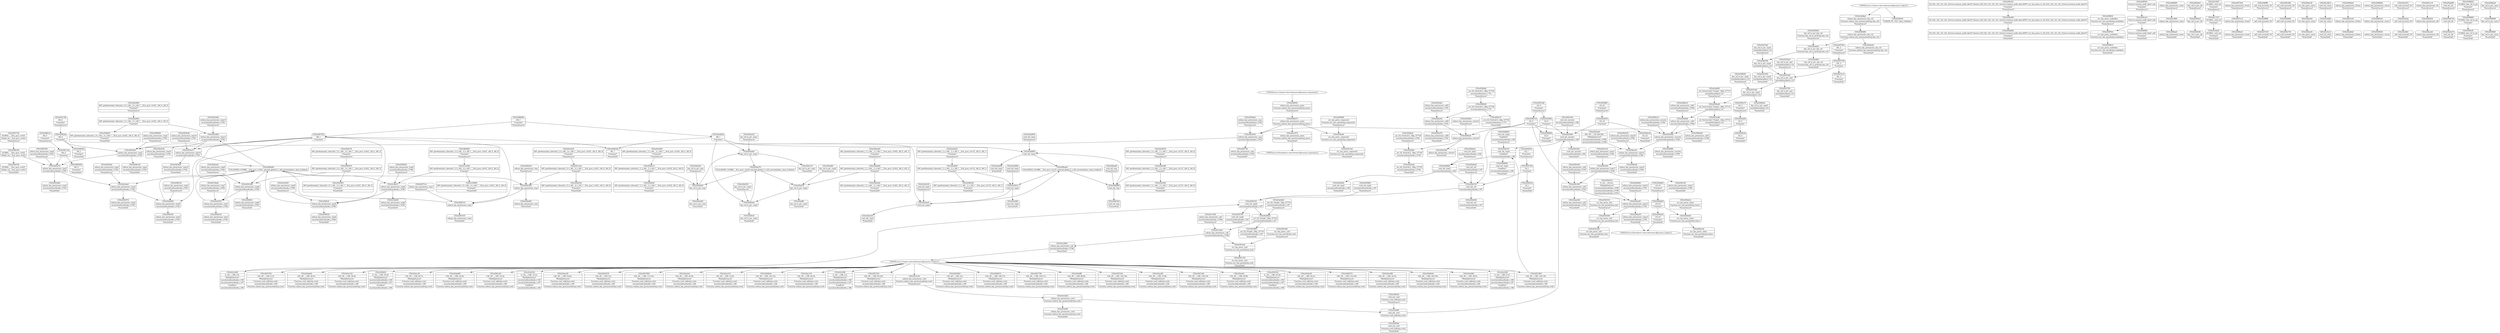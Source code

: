 digraph {
	CE0x45b34d0 [shape=record,shape=Mrecord,label="{CE0x45b34d0|selinux_key_permission:_tmp13|security/selinux/hooks.c,5792|*SummSource*}"]
	CE0x45929d0 [shape=record,shape=Mrecord,label="{CE0x45929d0|selinux_key_permission:_call1|security/selinux/hooks.c,5788}"]
	CE0x4599520 [shape=record,shape=Mrecord,label="{CE0x4599520|selinux_key_permission:_tmp9|security/selinux/hooks.c,5786|*SummSink*}"]
	CE0x459a000 [shape=record,shape=Mrecord,label="{CE0x459a000|selinux_key_permission:_tmp|*SummSink*}"]
	CE0x45b56b0 [shape=record,shape=Mrecord,label="{CE0x45b56b0|128:_i8*,_:_CRE_4,8_|*MultipleSource*|Function::cred_sid&Arg::cred::|security/selinux/hooks.c,196|Function::selinux_key_permission&Arg::cred::}"]
	CE0x45c6f60 [shape=record,shape=Mrecord,label="{CE0x45c6f60|_ret_i32_%tmp6,_!dbg_!27716|security/selinux/hooks.c,197|*SummSink*}"]
	CE0x45b8610 [shape=record,shape=Mrecord,label="{CE0x45b8610|128:_i8*,_:_CRE_168,176_|*MultipleSource*|Function::cred_sid&Arg::cred::|security/selinux/hooks.c,196|Function::selinux_key_permission&Arg::cred::}"]
	CE0x45a56f0 [shape=record,shape=Mrecord,label="{CE0x45a56f0|cred_sid:_tmp2|*SummSink*}"]
	CE0x3e7e040 [shape=record,shape=Mrecord,label="{CE0x3e7e040|i64*_getelementptr_inbounds_(_6_x_i64_,_6_x_i64_*___llvm_gcov_ctr421,_i64_0,_i64_4)|*Constant*}"]
	CE0x45b3540 [shape=record,shape=Mrecord,label="{CE0x45b3540|selinux_key_permission:_tmp13|security/selinux/hooks.c,5792|*SummSink*}"]
	CE0x45b3460 [shape=record,shape=Mrecord,label="{CE0x45b3460|selinux_key_permission:_tmp13|security/selinux/hooks.c,5792}"]
	CE0x458ae40 [shape=record,shape=Mrecord,label="{CE0x458ae40|COLLAPSED:_GCMRE___llvm_gcov_ctr131_internal_global_2_x_i64_zeroinitializer:_elem_0:default:}"]
	CE0x459fa20 [shape=record,shape=Mrecord,label="{CE0x459fa20|selinux_key_permission:_retval.0}"]
	CE0x45b7790 [shape=record,shape=Mrecord,label="{CE0x45b7790|128:_i8*,_:_CRE_104,112_|*MultipleSource*|Function::cred_sid&Arg::cred::|security/selinux/hooks.c,196|Function::selinux_key_permission&Arg::cred::}"]
	CE0x458c480 [shape=record,shape=Mrecord,label="{CE0x458c480|cred_sid:_sid|security/selinux/hooks.c,197|*SummSink*}"]
	CE0x458f120 [shape=record,shape=Mrecord,label="{CE0x458f120|selinux_key_permission:_tmp5|security/selinux/hooks.c,5783|*SummSource*}"]
	CE0x45b42a0 [shape=record,shape=Mrecord,label="{CE0x45b42a0|_ret_i32_%retval.0,_!dbg_!27729|security/selinux/hooks.c,5792|*SummSink*}"]
	CE0x45b4ff0 [shape=record,shape=Mrecord,label="{CE0x45b4ff0|128:_i8*,_:_CRE_88,89_|*MultipleSource*|Function::cred_sid&Arg::cred::|security/selinux/hooks.c,196|Function::selinux_key_permission&Arg::cred::}"]
	CE0x45c0250 [shape=record,shape=Mrecord,label="{CE0x45c0250|selinux_key_permission:_tmp9|security/selinux/hooks.c,5786|*SummSource*}"]
	CE0x45b9ae0 [shape=record,shape=Mrecord,label="{CE0x45b9ae0|cred_sid:_tmp5|security/selinux/hooks.c,196|*SummSource*}"]
	CE0x45a5b30 [shape=record,shape=Mrecord,label="{CE0x45a5b30|cred_sid:_tmp3|*SummSource*}"]
	CE0x4592e40 [shape=record,shape=Mrecord,label="{CE0x4592e40|200:_i8*,_:_CR_200,208_|*MultipleSource*|security/selinux/hooks.c,5788|security/selinux/hooks.c,5789}"]
	CE0x458d0b0 [shape=record,shape=Mrecord,label="{CE0x458d0b0|i32_(i32,_i32,_i16,_i32,_%struct.common_audit_data*)*_bitcast_(i32_(i32,_i32,_i16,_i32,_%struct.common_audit_data.495*)*_avc_has_perm_to_i32_(i32,_i32,_i16,_i32,_%struct.common_audit_data*)*)|*Constant*|*SummSink*}"]
	CE0x45a5680 [shape=record,shape=Mrecord,label="{CE0x45a5680|cred_sid:_tmp2|*SummSource*}"]
	CE0x45ba440 [shape=record,shape=Mrecord,label="{CE0x45ba440|i64*_getelementptr_inbounds_(_2_x_i64_,_2_x_i64_*___llvm_gcov_ctr422,_i64_0,_i64_1)|*Constant*|*SummSink*}"]
	CE0x45b7b30 [shape=record,shape=Mrecord,label="{CE0x45b7b30|128:_i8*,_:_CRE_120,128_|*MultipleSource*|Function::cred_sid&Arg::cred::|security/selinux/hooks.c,196|Function::selinux_key_permission&Arg::cred::}"]
	CE0x45b4e30 [shape=record,shape=Mrecord,label="{CE0x45b4e30|i32_22|*Constant*|*SummSink*}"]
	CE0x45ba520 [shape=record,shape=Mrecord,label="{CE0x45ba520|key_ref_to_ptr:_tmp1|*SummSource*}"]
	CE0x45bb300 [shape=record,shape=Mrecord,label="{CE0x45bb300|key_ref_to_ptr:_tmp4|include/linux/key.h,116}"]
	CE0x45d7550 [shape=record,shape=Mrecord,label="{CE0x45d7550|key_ref_to_ptr:_and|include/linux/key.h,116|*SummSink*}"]
	CE0x45baff0 [shape=record,shape=Mrecord,label="{CE0x45baff0|key_ref_to_ptr:_tmp2|*SummSink*}"]
	CE0x4582fc0 [shape=record,shape=Mrecord,label="{CE0x4582fc0|selinux_key_permission:_tmp6|security/selinux/hooks.c,5784|*SummSink*}"]
	CE0x458f190 [shape=record,shape=Mrecord,label="{CE0x458f190|selinux_key_permission:_tmp5|security/selinux/hooks.c,5783|*SummSink*}"]
	CE0x45a4f40 [shape=record,shape=Mrecord,label="{CE0x45a4f40|_ret_%struct.key*_%tmp5,_!dbg_!27715|include/linux/key.h,116|*SummSource*}"]
	CE0x459ee10 [shape=record,shape=Mrecord,label="{CE0x459ee10|%struct.common_audit_data*_null|*Constant*}"]
	CE0x45b7d00 [shape=record,shape=Mrecord,label="{CE0x45b7d00|128:_i8*,_:_CRE_128,136_|*MultipleSource*|Function::cred_sid&Arg::cred::|security/selinux/hooks.c,196|Function::selinux_key_permission&Arg::cred::}"]
	CE0x45acdf0 [shape=record,shape=Mrecord,label="{CE0x45acdf0|128:_i8*,_:_CRE_72,80_|*MultipleSource*|Function::cred_sid&Arg::cred::|security/selinux/hooks.c,196|Function::selinux_key_permission&Arg::cred::}"]
	CE0x45c6fd0 [shape=record,shape=Mrecord,label="{CE0x45c6fd0|cred_sid:_cred|Function::cred_sid&Arg::cred::}"]
	CE0x4580b70 [shape=record,shape=Mrecord,label="{CE0x4580b70|i64*_getelementptr_inbounds_(_6_x_i64_,_6_x_i64_*___llvm_gcov_ctr421,_i64_0,_i64_3)|*Constant*}"]
	CE0x45b4d70 [shape=record,shape=Mrecord,label="{CE0x45b4d70|i32_22|*Constant*}"]
	CE0x45812b0 [shape=record,shape=Mrecord,label="{CE0x45812b0|selinux_key_permission:_tmp}"]
	CE0x45a1980 [shape=record,shape=Mrecord,label="{CE0x45a1980|selinux_key_permission:_entry}"]
	CE0x45b9530 [shape=record,shape=Mrecord,label="{CE0x45b9530|i32_1|*Constant*|*SummSource*}"]
	CE0x45954c0 [shape=record,shape=Mrecord,label="{CE0x45954c0|key_ref_to_ptr:_bb}"]
	CE0x4586e10 [shape=record,shape=Mrecord,label="{CE0x4586e10|i64_0|*Constant*|*SummSource*}"]
	CE0x459c650 [shape=record,shape=Mrecord,label="{CE0x459c650|selinux_key_permission:_sid2|security/selinux/hooks.c,5791|*SummSource*}"]
	CE0x45ada90 [shape=record,shape=Mrecord,label="{CE0x45ada90|cred_sid:_tmp1|*SummSink*}"]
	CE0x4585b00 [shape=record,shape=Mrecord,label="{CE0x4585b00|i64_0|*Constant*|*SummSink*}"]
	CE0x458cd70 [shape=record,shape=Mrecord,label="{CE0x458cd70|selinux_key_permission:_call3|security/selinux/hooks.c,5791|*SummSink*}"]
	CE0x45915a0 [shape=record,shape=Mrecord,label="{CE0x45915a0|avc_has_perm:_ssid|Function::avc_has_perm&Arg::ssid::}"]
	CE0x6500a50 [shape=record,shape=Mrecord,label="{CE0x6500a50|selinux_key_permission:_tmp7|security/selinux/hooks.c,5784|*SummSink*}"]
	CE0x45963a0 [shape=record,shape=Mrecord,label="{CE0x45963a0|i64_2|*Constant*|*SummSink*}"]
	CE0x458aeb0 [shape=record,shape=Mrecord,label="{CE0x458aeb0|cred_sid:_tmp|*SummSource*}"]
	CE0x4594790 [shape=record,shape=Mrecord,label="{CE0x4594790|GLOBAL:___llvm_gcov_ctr421|Global_var:__llvm_gcov_ctr421|*SummSink*}"]
	CE0x45bb690 [shape=record,shape=Mrecord,label="{CE0x45bb690|cred_sid:_tmp}"]
	CE0x4590f80 [shape=record,shape=Mrecord,label="{CE0x4590f80|selinux_key_permission:_security|security/selinux/hooks.c,5789|*SummSink*}"]
	CE0x45b5060 [shape=record,shape=Mrecord,label="{CE0x45b5060|cred_sid:_security|security/selinux/hooks.c,196}"]
	CE0x45c4ad0 [shape=record,shape=Mrecord,label="{CE0x45c4ad0|GLOBAL:_cred_sid|*Constant*|*SummSink*}"]
	CE0x45b98b0 [shape=record,shape=Mrecord,label="{CE0x45b98b0|cred_sid:_tmp5|security/selinux/hooks.c,196}"]
	CE0x4599420 [shape=record,shape=Mrecord,label="{CE0x4599420|selinux_key_permission:_tmp8|security/selinux/hooks.c,5786|*SummSource*}"]
	CE0x45a2680 [shape=record,shape=Mrecord,label="{CE0x45a2680|selinux_key_permission:_tmp5|security/selinux/hooks.c,5783}"]
	CE0x4580ec0 [shape=record,shape=Mrecord,label="{CE0x4580ec0|selinux_key_permission:_if.end|*SummSink*}"]
	CE0x459f610 [shape=record,shape=Mrecord,label="{CE0x459f610|avc_has_perm:_auditdata|Function::avc_has_perm&Arg::auditdata::|*SummSink*}"]
	CE0x45c1580 [shape=record,shape=Mrecord,label="{CE0x45c1580|selinux_key_permission:_call|security/selinux/hooks.c,5786|*SummSource*}"]
	CE0x458bbd0 [shape=record,shape=Mrecord,label="{CE0x458bbd0|selinux_key_permission:_call1|security/selinux/hooks.c,5788|*SummSink*}"]
	CE0x4599d80 [shape=record,shape=Mrecord,label="{CE0x4599d80|selinux_key_permission:_key_ref|Function::selinux_key_permission&Arg::key_ref::}"]
	CE0x458cb20 [shape=record,shape=Mrecord,label="{CE0x458cb20|selinux_key_permission:_tmp10|security/selinux/hooks.c,5789|*SummSource*}"]
	CE0x458e380 [shape=record,shape=Mrecord,label="{CE0x458e380|i64*_getelementptr_inbounds_(_2_x_i64_,_2_x_i64_*___llvm_gcov_ctr131,_i64_0,_i64_0)|*Constant*}"]
	CE0x45d6ff0 [shape=record,shape=Mrecord,label="{CE0x45d6ff0|_call_void_mcount()_#3|*SummSource*}"]
	CE0x4580d60 [shape=record,shape=Mrecord,label="{CE0x4580d60|_call_void_mcount()_#3}"]
	CE0x459c120 [shape=record,shape=Mrecord,label="{CE0x459c120|selinux_key_permission:_tmp11|security/selinux/hooks.c,5789|*SummSource*}"]
	CE0x459f490 [shape=record,shape=Mrecord,label="{CE0x459f490|%struct.common_audit_data*_null|*Constant*|*SummSink*}"]
	CE0x45b7ed0 [shape=record,shape=Mrecord,label="{CE0x45b7ed0|128:_i8*,_:_CRE_136,144_|*MultipleSource*|Function::cred_sid&Arg::cred::|security/selinux/hooks.c,196|Function::selinux_key_permission&Arg::cred::}"]
	CE0x45acfc0 [shape=record,shape=Mrecord,label="{CE0x45acfc0|128:_i8*,_:_CRE_80,88_|*MultipleSource*|Function::cred_sid&Arg::cred::|security/selinux/hooks.c,196|Function::selinux_key_permission&Arg::cred::}"]
	CE0x45877f0 [shape=record,shape=Mrecord,label="{CE0x45877f0|selinux_key_permission:_cmp|security/selinux/hooks.c,5783|*SummSink*}"]
	CE0x45a16e0 [shape=record,shape=Mrecord,label="{CE0x45a16e0|i64*_getelementptr_inbounds_(_6_x_i64_,_6_x_i64_*___llvm_gcov_ctr421,_i64_0,_i64_0)|*Constant*|*SummSource*}"]
	CE0x4595180 [shape=record,shape=Mrecord,label="{CE0x4595180|4:_i32,_:_CRE_20,24_|*MultipleSource*|security/selinux/hooks.c,196|security/selinux/hooks.c,197|*LoadInst*|security/selinux/hooks.c,196}"]
	CE0x45b89b0 [shape=record,shape=Mrecord,label="{CE0x45b89b0|cred_sid:_tmp4|*LoadInst*|security/selinux/hooks.c,196|*SummSource*}"]
	CE0x45a5c00 [shape=record,shape=Mrecord,label="{CE0x45a5c00|cred_sid:_tmp3|*SummSink*}"]
	CE0x45c26b0 [shape=record,shape=Mrecord,label="{CE0x45c26b0|selinux_key_permission:_call|security/selinux/hooks.c,5786|*SummSink*}"]
	CE0x45b93b0 [shape=record,shape=Mrecord,label="{CE0x45b93b0|cred_sid:_tmp5|security/selinux/hooks.c,196|*SummSink*}"]
	CE0x4586890 [shape=record,shape=Mrecord,label="{CE0x4586890|i32_0|*Constant*|*SummSink*}"]
	CE0x4590ce0 [shape=record,shape=Mrecord,label="{CE0x4590ce0|i32_5|*Constant*|*SummSink*}"]
	CE0x458cde0 [shape=record,shape=Mrecord,label="{CE0x458cde0|avc_has_perm:_entry}"]
	CE0x45ba070 [shape=record,shape=Mrecord,label="{CE0x45ba070|COLLAPSED:_GCMRE___llvm_gcov_ctr422_internal_global_2_x_i64_zeroinitializer:_elem_0:default:}"]
	CE0x45b9720 [shape=record,shape=Mrecord,label="{CE0x45b9720|cred_sid:_sid|security/selinux/hooks.c,197}"]
	CE0x4589160 [shape=record,shape=Mrecord,label="{CE0x4589160|GLOBAL:___llvm_gcov_ctr421|Global_var:__llvm_gcov_ctr421}"]
	CE0x45ba4b0 [shape=record,shape=Mrecord,label="{CE0x45ba4b0|key_ref_to_ptr:_tmp1}"]
	CE0x45baf80 [shape=record,shape=Mrecord,label="{CE0x45baf80|key_ref_to_ptr:_tmp2|*SummSource*}"]
	CE0x459ea50 [shape=record,shape=Mrecord,label="{CE0x459ea50|i16_43|*Constant*|*SummSink*}"]
	CE0x45d6f80 [shape=record,shape=Mrecord,label="{CE0x45d6f80|_call_void_mcount()_#3}"]
	CE0x45abc80 [shape=record,shape=Mrecord,label="{CE0x45abc80|128:_i8*,_:_CRE_20,24_|*MultipleSource*|Function::cred_sid&Arg::cred::|security/selinux/hooks.c,196|Function::selinux_key_permission&Arg::cred::}"]
	CE0x45a0920 [shape=record,shape=Mrecord,label="{CE0x45a0920|_ret_i32_%tmp6,_!dbg_!27716|security/selinux/hooks.c,197}"]
	CE0x4587ed0 [shape=record,shape=Mrecord,label="{CE0x4587ed0|i32_0|*Constant*|*SummSource*}"]
	CE0x459fc70 [shape=record,shape=Mrecord,label="{CE0x459fc70|_ret_i32_%retval.0,_!dbg_!27728|security/selinux/avc.c,775|*SummSink*}"]
	CE0x45d8530 [shape=record,shape=Mrecord,label="{CE0x45d8530|VOIDTB_TE:_CE2:_elem_0:default:}"]
	CE0x643ea80 [shape=record,shape=Mrecord,label="{CE0x643ea80|_ret_%struct.key*_%tmp5,_!dbg_!27715|include/linux/key.h,116|*SummSink*}"]
	CE0x45b94c0 [shape=record,shape=Mrecord,label="{CE0x45b94c0|key_ref_to_ptr:_bb|*SummSource*}"]
	CE0x4587c10 [shape=record,shape=Mrecord,label="{CE0x4587c10|selinux_key_permission:_if.end}"]
	CE0x45a4350 [shape=record,shape=Mrecord,label="{CE0x45a4350|selinux_key_permission:_tmp7|security/selinux/hooks.c,5784}"]
	CE0x459c050 [shape=record,shape=Mrecord,label="{CE0x459c050|selinux_key_permission:_tmp11|security/selinux/hooks.c,5789}"]
	CE0x45818f0 [shape=record,shape=Mrecord,label="{CE0x45818f0|_call_void_mcount()_#3|*SummSource*}"]
	CE0x45b3a10 [shape=record,shape=Mrecord,label="{CE0x45b3a10|selinux_key_permission:_tmp14|security/selinux/hooks.c,5792}"]
	CE0x45c4b80 [shape=record,shape=Mrecord,label="{CE0x45c4b80|cred_sid:_entry}"]
	CE0x45d7100 [shape=record,shape=Mrecord,label="{CE0x45d7100|_call_void_mcount()_#3|*SummSink*}"]
	CE0x4587d70 [shape=record,shape=Mrecord,label="{CE0x4587d70|selinux_key_permission:_tmp1|*SummSink*}"]
	CE0x458e730 [shape=record,shape=Mrecord,label="{CE0x458e730|_call_void_mcount()_#3|*SummSink*}"]
	CE0x45d80e0 [shape=record,shape=Mrecord,label="{CE0x45d80e0|key_ref_to_ptr:_tmp5|include/linux/key.h,116|*SummSink*}"]
	CE0x45a5900 [shape=record,shape=Mrecord,label="{CE0x45a5900|i32_0|*Constant*}"]
	CE0x4581a50 [shape=record,shape=Mrecord,label="{CE0x4581a50|selinux_key_permission:_if.then}"]
	CE0x4591910 [shape=record,shape=Mrecord,label="{CE0x4591910|avc_has_perm:_tsid|Function::avc_has_perm&Arg::tsid::|*SummSource*}"]
	CE0x45ba710 [shape=record,shape=Mrecord,label="{CE0x45ba710|key_ref_to_ptr:_tmp1|*SummSink*}"]
	CE0x45861e0 [shape=record,shape=Mrecord,label="{CE0x45861e0|selinux_key_permission:_return}"]
	CE0x45c5de0 [shape=record,shape=Mrecord,label="{CE0x45c5de0|selinux_key_permission:_cred|Function::selinux_key_permission&Arg::cred::}"]
	CE0x45bba50 [shape=record,shape=Mrecord,label="{CE0x45bba50|selinux_key_permission:_tmp12|security/selinux/hooks.c,5791|*SummSink*}"]
	CE0x45d6cf0 [shape=record,shape=Mrecord,label="{CE0x45d6cf0|key_ref_to_ptr:_tmp3|*SummSink*}"]
	CE0x45c14a0 [shape=record,shape=Mrecord,label="{CE0x45c14a0|selinux_key_permission:_call|security/selinux/hooks.c,5786}"]
	CE0x4588d40 [shape=record,shape=Mrecord,label="{CE0x4588d40|selinux_key_permission:_return|*SummSource*}"]
	CE0x45bbc60 [shape=record,shape=Mrecord,label="{CE0x45bbc60|selinux_key_permission:_call3|security/selinux/hooks.c,5791}"]
	CE0x459f060 [shape=record,shape=Mrecord,label="{CE0x459f060|avc_has_perm:_requested|Function::avc_has_perm&Arg::requested::|*SummSource*}"]
	CE0x45b8270 [shape=record,shape=Mrecord,label="{CE0x45b8270|128:_i8*,_:_CRE_152,160_|*MultipleSource*|Function::cred_sid&Arg::cred::|security/selinux/hooks.c,196|Function::selinux_key_permission&Arg::cred::}"]
	CE0x459eef0 [shape=record,shape=Mrecord,label="{CE0x459eef0|avc_has_perm:_requested|Function::avc_has_perm&Arg::requested::}"]
	CE0x45b2900 [shape=record,shape=Mrecord,label="{CE0x45b2900|i64*_getelementptr_inbounds_(_6_x_i64_,_6_x_i64_*___llvm_gcov_ctr421,_i64_0,_i64_5)|*Constant*|*SummSource*}"]
	CE0x4581840 [shape=record,shape=Mrecord,label="{CE0x4581840|selinux_key_permission:_security|security/selinux/hooks.c,5789}"]
	CE0x45a5ea0 [shape=record,shape=Mrecord,label="{CE0x45a5ea0|_call_void_mcount()_#3}"]
	CE0x45ac880 [shape=record,shape=Mrecord,label="{CE0x45ac880|128:_i8*,_:_CRE_52,56_|*MultipleSource*|Function::cred_sid&Arg::cred::|security/selinux/hooks.c,196|Function::selinux_key_permission&Arg::cred::}"]
	CE0x459ae30 [shape=record,shape=Mrecord,label="{CE0x459ae30|avc_has_perm:_entry|*SummSink*}"]
	CE0x4595780 [shape=record,shape=Mrecord,label="{CE0x4595780|cred_sid:_tmp6|security/selinux/hooks.c,197|*SummSink*}"]
	CE0x45c5c50 [shape=record,shape=Mrecord,label="{CE0x45c5c50|selinux_key_permission:_cred|Function::selinux_key_permission&Arg::cred::|*SummSource*}"]
	CE0x4585c60 [shape=record,shape=Mrecord,label="{CE0x4585c60|selinux_key_permission:_tmp2|security/selinux/hooks.c,5783}"]
	CE0x45b8440 [shape=record,shape=Mrecord,label="{CE0x45b8440|128:_i8*,_:_CRE_160,168_|*MultipleSource*|Function::cred_sid&Arg::cred::|security/selinux/hooks.c,196|Function::selinux_key_permission&Arg::cred::}"]
	CE0x459ac40 [shape=record,shape=Mrecord,label="{CE0x459ac40|avc_has_perm:_entry|*SummSource*}"]
	CE0x4584240 [shape=record,shape=Mrecord,label="{CE0x4584240|selinux_key_permission:_bb}"]
	CE0x45873d0 [shape=record,shape=Mrecord,label="{CE0x45873d0|selinux_key_permission:_if.end|*SummSource*}"]
	CE0x45baa40 [shape=record,shape=Mrecord,label="{CE0x45baa40|i64*_getelementptr_inbounds_(_2_x_i64_,_2_x_i64_*___llvm_gcov_ctr422,_i64_0,_i64_1)|*Constant*|*SummSource*}"]
	CE0x45d8050 [shape=record,shape=Mrecord,label="{CE0x45d8050|key_ref_to_ptr:_tmp5|include/linux/key.h,116|*SummSource*}"]
	CE0x45b4730 [shape=record,shape=Mrecord,label="{CE0x45b4730|cred_sid:_bb}"]
	CE0x45871c0 [shape=record,shape=Mrecord,label="{CE0x45871c0|selinux_key_permission:_tmp1|*SummSource*}"]
	"CONST[source:0(mediator),value:2(dynamic)][purpose:{object}]"
	CE0x45b8b80 [shape=record,shape=Mrecord,label="{CE0x45b8b80|cred_sid:_tmp4|*LoadInst*|security/selinux/hooks.c,196|*SummSink*}"]
	CE0x45911c0 [shape=record,shape=Mrecord,label="{CE0x45911c0|selinux_key_permission:_bb|*SummSource*}"]
	CE0x4580c70 [shape=record,shape=Mrecord,label="{CE0x4580c70|i64*_getelementptr_inbounds_(_6_x_i64_,_6_x_i64_*___llvm_gcov_ctr421,_i64_0,_i64_3)|*Constant*|*SummSource*}"]
	CE0x45b4a70 [shape=record,shape=Mrecord,label="{CE0x45b4a70|cred_sid:_bb|*SummSink*}"]
	CE0x45b8cb0 [shape=record,shape=Mrecord,label="{CE0x45b8cb0|cred_sid:_sid|security/selinux/hooks.c,197|*SummSource*}"]
	CE0x459f7b0 [shape=record,shape=Mrecord,label="{CE0x459f7b0|avc_has_perm:_auditdata|Function::avc_has_perm&Arg::auditdata::}"]
	CE0x45b9c80 [shape=record,shape=Mrecord,label="{CE0x45b9c80|key_ref_to_ptr:_bb|*SummSink*}"]
	CE0x4599cf0 [shape=record,shape=Mrecord,label="{CE0x4599cf0|GLOBAL:_key_ref_to_ptr|*Constant*|*SummSink*}"]
	CE0x45d73a0 [shape=record,shape=Mrecord,label="{CE0x45d73a0|key_ref_to_ptr:_tmp4|include/linux/key.h,116|*SummSource*}"]
	CE0x45a00b0 [shape=record,shape=Mrecord,label="{CE0x45a00b0|selinux_key_permission:_retval.0|*SummSource*}"]
	CE0x5c3ba70 [shape=record,shape=Mrecord,label="{CE0x5c3ba70|selinux_key_permission:_tmp8|security/selinux/hooks.c,5786}"]
	CE0x4591800 [shape=record,shape=Mrecord,label="{CE0x4591800|avc_has_perm:_tsid|Function::avc_has_perm&Arg::tsid::}"]
	CE0x45a9ba0 [shape=record,shape=Mrecord,label="{CE0x45a9ba0|selinux_key_permission:_key_ref|Function::selinux_key_permission&Arg::key_ref::|*SummSource*}"]
	CE0x45b5230 [shape=record,shape=Mrecord,label="{CE0x45b5230|cred_sid:_security|security/selinux/hooks.c,196|*SummSink*}"]
	CE0x458ca50 [shape=record,shape=Mrecord,label="{CE0x458ca50|selinux_key_permission:_tmp10|security/selinux/hooks.c,5789}"]
	CE0x45adc60 [shape=record,shape=Mrecord,label="{CE0x45adc60|i64*_getelementptr_inbounds_(_2_x_i64_,_2_x_i64_*___llvm_gcov_ctr131,_i64_0,_i64_1)|*Constant*|*SummSource*}"]
	CE0x45bce20 [shape=record,shape=Mrecord,label="{CE0x45bce20|selinux_key_permission:_bb|*SummSink*}"]
	CE0x5a93ae0 [shape=record,shape=Mrecord,label="{CE0x5a93ae0|selinux_key_permission:_tmp4|security/selinux/hooks.c,5783}"]
	CE0x45a4fb0 [shape=record,shape=Mrecord,label="{CE0x45a4fb0|key_ref_to_ptr:_key_ref|Function::key_ref_to_ptr&Arg::key_ref::|*SummSink*}"]
	CE0x45d7be0 [shape=record,shape=Mrecord,label="{CE0x45d7be0|key_ref_to_ptr:_and|include/linux/key.h,116|*SummSource*}"]
	CE0x45ba000 [shape=record,shape=Mrecord,label="{CE0x45ba000|key_ref_to_ptr:_tmp}"]
	CE0x458b470 [shape=record,shape=Mrecord,label="{CE0x458b470|selinux_key_permission:_perm|Function::selinux_key_permission&Arg::perm::}"]
	CE0x4591320 [shape=record,shape=Mrecord,label="{CE0x4591320|avc_has_perm:_requested|Function::avc_has_perm&Arg::requested::|*SummSink*}"]
	CE0x45c3930 [shape=record,shape=Mrecord,label="{CE0x45c3930|GLOBAL:_cred_sid|*Constant*|*SummSource*}"]
	CE0x459ebc0 [shape=record,shape=Mrecord,label="{CE0x459ebc0|avc_has_perm:_tclass|Function::avc_has_perm&Arg::tclass::|*SummSource*}"]
	CE0x45ba3b0 [shape=record,shape=Mrecord,label="{CE0x45ba3b0|key_ref_to_ptr:_tmp|*SummSink*}"]
	CE0x45b25d0 [shape=record,shape=Mrecord,label="{CE0x45b25d0|selinux_key_permission:_retval.0|*SummSink*}"]
	CE0x4595320 [shape=record,shape=Mrecord,label="{CE0x4595320|cred_sid:_tmp6|security/selinux/hooks.c,197}"]
	CE0x45a5fe0 [shape=record,shape=Mrecord,label="{CE0x45a5fe0|_call_void_mcount()_#3|*SummSink*}"]
	CE0x4586080 [shape=record,shape=Mrecord,label="{CE0x4586080|i64_1|*Constant*|*SummSource*}"]
	CE0x459f2d0 [shape=record,shape=Mrecord,label="{CE0x459f2d0|_ret_i32_%retval.0,_!dbg_!27728|security/selinux/avc.c,775}"]
	CE0x459c1f0 [shape=record,shape=Mrecord,label="{CE0x459c1f0|selinux_key_permission:_tmp11|security/selinux/hooks.c,5789|*SummSink*}"]
	CE0x4589860 [shape=record,shape=Mrecord,label="{CE0x4589860|GLOBAL:_key_ref_to_ptr|*Constant*}"]
	CE0x458b520 [shape=record,shape=Mrecord,label="{CE0x458b520|i64_1|*Constant*|*SummSink*}"]
	CE0x45ac6b0 [shape=record,shape=Mrecord,label="{CE0x45ac6b0|128:_i8*,_:_CRE_48,52_|*MultipleSource*|Function::cred_sid&Arg::cred::|security/selinux/hooks.c,196|Function::selinux_key_permission&Arg::cred::}"]
	CE0x459ca40 [shape=record,shape=Mrecord,label="{CE0x459ca40|selinux_key_permission:_tmp12|security/selinux/hooks.c,5791}"]
	CE0x4586aa0 [shape=record,shape=Mrecord,label="{CE0x4586aa0|selinux_key_permission:_entry|*SummSink*}"]
	CE0x4590c70 [shape=record,shape=Mrecord,label="{CE0x4590c70|i32_5|*Constant*|*SummSource*}"]
	CE0x45a5610 [shape=record,shape=Mrecord,label="{CE0x45a5610|cred_sid:_tmp2}"]
	CE0x4582ee0 [shape=record,shape=Mrecord,label="{CE0x4582ee0|selinux_key_permission:_tmp6|security/selinux/hooks.c,5784|*SummSource*}"]
	CE0x45b9c10 [shape=record,shape=Mrecord,label="{CE0x45b9c10|i64*_getelementptr_inbounds_(_2_x_i64_,_2_x_i64_*___llvm_gcov_ctr422,_i64_0,_i64_0)|*Constant*}"]
	CE0x4590e10 [shape=record,shape=Mrecord,label="{CE0x4590e10|selinux_key_permission:_security|security/selinux/hooks.c,5789|*SummSource*}"]
	CE0x45a32f0 [shape=record,shape=Mrecord,label="{CE0x45a32f0|4:_i32,_:_CRE_8,12_|*MultipleSource*|security/selinux/hooks.c,196|security/selinux/hooks.c,197|*LoadInst*|security/selinux/hooks.c,196}"]
	CE0x45ad620 [shape=record,shape=Mrecord,label="{CE0x45ad620|i64_1|*Constant*}"]
	CE0x45b40e0 [shape=record,shape=Mrecord,label="{CE0x45b40e0|_ret_i32_%retval.0,_!dbg_!27729|security/selinux/hooks.c,5792|*SummSource*}"]
	CE0x45b5790 [shape=record,shape=Mrecord,label="{CE0x45b5790|128:_i8*,_:_CRE_8,16_|*MultipleSource*|Function::cred_sid&Arg::cred::|security/selinux/hooks.c,196|Function::selinux_key_permission&Arg::cred::}"]
	CE0x45d7760 [shape=record,shape=Mrecord,label="{CE0x45d7760|i64_-2|*Constant*}"]
	CE0x458bb10 [shape=record,shape=Mrecord,label="{CE0x458bb10|selinux_key_permission:_call1|security/selinux/hooks.c,5788|*SummSource*}"]
	CE0x643eb50 [shape=record,shape=Mrecord,label="{CE0x643eb50|i32_5|*Constant*}"]
	CE0x4588a80 [shape=record,shape=Mrecord,label="{CE0x4588a80|COLLAPSED:_GCMRE___llvm_gcov_ctr421_internal_global_6_x_i64_zeroinitializer:_elem_0:default:}"]
	CE0x458b680 [shape=record,shape=Mrecord,label="{CE0x458b680|selinux_key_permission:_entry|*SummSource*}"]
	CE0x458e500 [shape=record,shape=Mrecord,label="{CE0x458e500|i64*_getelementptr_inbounds_(_6_x_i64_,_6_x_i64_*___llvm_gcov_ctr421,_i64_0,_i64_0)|*Constant*|*SummSink*}"]
	CE0x45939e0 [shape=record,shape=Mrecord,label="{CE0x45939e0|selinux_key_permission:_tmp4|security/selinux/hooks.c,5783|*SummSource*}"]
	CE0x4589990 [shape=record,shape=Mrecord,label="{CE0x4589990|key_ref_to_ptr:_entry}"]
	CE0x45b9cf0 [shape=record,shape=Mrecord,label="{CE0x45b9cf0|i64*_getelementptr_inbounds_(_2_x_i64_,_2_x_i64_*___llvm_gcov_ctr422,_i64_0,_i64_0)|*Constant*|*SummSink*}"]
	CE0x459e8b0 [shape=record,shape=Mrecord,label="{CE0x459e8b0|i16_43|*Constant*|*SummSource*}"]
	CE0x45d7ed0 [shape=record,shape=Mrecord,label="{CE0x45d7ed0|key_ref_to_ptr:_tmp5|include/linux/key.h,116}"]
	CE0x45bf0c0 [shape=record,shape=Mrecord,label="{CE0x45bf0c0|selinux_key_permission:_tmp9|security/selinux/hooks.c,5786}"]
	CE0x45d7b40 [shape=record,shape=Mrecord,label="{CE0x45d7b40|key_ref_to_ptr:_and|include/linux/key.h,116}"]
	CE0x4595660 [shape=record,shape=Mrecord,label="{CE0x4595660|cred_sid:_tmp6|security/selinux/hooks.c,197|*SummSource*}"]
	CE0x45a3260 [shape=record,shape=Mrecord,label="{CE0x45a3260|4:_i32,_:_CRE_4,8_|*MultipleSource*|security/selinux/hooks.c,196|security/selinux/hooks.c,197|*LoadInst*|security/selinux/hooks.c,196}"]
	CE0x5a93a70 [shape=record,shape=Mrecord,label="{CE0x5a93a70|selinux_key_permission:_tmp3|security/selinux/hooks.c,5783}"]
	CE0x4581790 [shape=record,shape=Mrecord,label="{CE0x4581790|i64_2|*Constant*|*SummSource*}"]
	CE0x45d7a10 [shape=record,shape=Mrecord,label="{CE0x45d7a10|i64_-2|*Constant*|*SummSink*}"]
	CE0x45abeb0 [shape=record,shape=Mrecord,label="{CE0x45abeb0|128:_i8*,_:_CRE_28,32_|*MultipleSource*|Function::cred_sid&Arg::cred::|security/selinux/hooks.c,196|Function::selinux_key_permission&Arg::cred::}"]
	CE0x45887c0 [shape=record,shape=Mrecord,label="{CE0x45887c0|i32_0|*Constant*}"]
	CE0x45c6ef0 [shape=record,shape=Mrecord,label="{CE0x45c6ef0|selinux_key_permission:_cred|Function::selinux_key_permission&Arg::cred::|*SummSink*}"]
	"CONST[source:0(mediator),value:0(static)][purpose:{operation}]"
	CE0x45ac140 [shape=record,shape=Mrecord,label="{CE0x45ac140|128:_i8*,_:_CRE_36,40_|*MultipleSource*|Function::cred_sid&Arg::cred::|security/selinux/hooks.c,196|Function::selinux_key_permission&Arg::cred::}"]
	CE0x45ad690 [shape=record,shape=Mrecord,label="{CE0x45ad690|cred_sid:_tmp1}"]
	CE0x45943a0 [shape=record,shape=Mrecord,label="{CE0x45943a0|i64_2|*Constant*}"]
	CE0x5c3ba00 [shape=record,shape=Mrecord,label="{CE0x5c3ba00|selinux_key_permission:_tmp8|security/selinux/hooks.c,5786|*SummSink*}"]
	CE0x45b3fb0 [shape=record,shape=Mrecord,label="{CE0x45b3fb0|_ret_i32_%retval.0,_!dbg_!27729|security/selinux/hooks.c,5792}"]
	CE0x45b2840 [shape=record,shape=Mrecord,label="{CE0x45b2840|i64*_getelementptr_inbounds_(_6_x_i64_,_6_x_i64_*___llvm_gcov_ctr421,_i64_0,_i64_5)|*Constant*}"]
	CE0x45b87e0 [shape=record,shape=Mrecord,label="{CE0x45b87e0|cred_sid:_tmp4|*LoadInst*|security/selinux/hooks.c,196}"]
	CE0x4595b60 [shape=record,shape=Mrecord,label="{CE0x4595b60|key_ref_to_ptr:_key_ref|Function::key_ref_to_ptr&Arg::key_ref::|*SummSource*}"]
	CE0x4594f20 [shape=record,shape=Mrecord,label="{CE0x4594f20|4:_i32,_:_CRE_16,20_|*MultipleSource*|security/selinux/hooks.c,196|security/selinux/hooks.c,197|*LoadInst*|security/selinux/hooks.c,196}"]
	CE0x45acc20 [shape=record,shape=Mrecord,label="{CE0x45acc20|128:_i8*,_:_CRE_64,72_|*MultipleSource*|Function::cred_sid&Arg::cred::|security/selinux/hooks.c,196|Function::selinux_key_permission&Arg::cred::}"]
	CE0x459c8a0 [shape=record,shape=Mrecord,label="{CE0x459c8a0|selinux_key_permission:_call3|security/selinux/hooks.c,5791|*SummSource*}"]
	CE0x458baa0 [shape=record,shape=Mrecord,label="{CE0x458baa0|key_ref_to_ptr:_entry|*SummSource*}"]
	CE0x4588f50 [shape=record,shape=Mrecord,label="{CE0x4588f50|selinux_key_permission:_perm|Function::selinux_key_permission&Arg::perm::|*SummSource*}"]
	CE0x45adbf0 [shape=record,shape=Mrecord,label="{CE0x45adbf0|i64*_getelementptr_inbounds_(_2_x_i64_,_2_x_i64_*___llvm_gcov_ctr131,_i64_0,_i64_1)|*Constant*}"]
	CE0x45ad850 [shape=record,shape=Mrecord,label="{CE0x45ad850|cred_sid:_tmp1|*SummSource*}"]
	CE0x459c910 [shape=record,shape=Mrecord,label="{CE0x459c910|0:_i32,_:_CR_0,4_|*MultipleSource*|security/selinux/hooks.c,5789|security/selinux/hooks.c,5789|security/selinux/hooks.c,5791}"]
	CE0x4591120 [shape=record,shape=Mrecord,label="{CE0x4591120|i64_0|*Constant*}"]
	CE0x4593a80 [shape=record,shape=Mrecord,label="{CE0x4593a80|selinux_key_permission:_tmp3|security/selinux/hooks.c,5783|*SummSink*}"]
	CE0x458f500 [shape=record,shape=Mrecord,label="{CE0x458f500|cred_sid:_cred|Function::cred_sid&Arg::cred::|*SummSink*}"]
	CE0x45abd80 [shape=record,shape=Mrecord,label="{CE0x45abd80|128:_i8*,_:_CRE_24,28_|*MultipleSource*|Function::cred_sid&Arg::cred::|security/selinux/hooks.c,196|Function::selinux_key_permission&Arg::cred::}"]
	CE0x45b6330 [shape=record,shape=Mrecord,label="{CE0x45b6330|cred_sid:_tmp|*SummSink*}"]
	CE0x45aa5d0 [shape=record,shape=Mrecord,label="{CE0x45aa5d0|selinux_key_permission:_sid2|security/selinux/hooks.c,5791|*SummSink*}"]
	"CONST[source:1(input),value:2(dynamic)][purpose:{subject}]"
	CE0x45a9cb0 [shape=record,shape=Mrecord,label="{CE0x45a9cb0|selinux_key_permission:_key_ref|Function::selinux_key_permission&Arg::key_ref::|*SummSink*}"]
	CE0x45c38c0 [shape=record,shape=Mrecord,label="{CE0x45c38c0|cred_sid:_entry|*SummSource*}"]
	CE0x45c1510 [shape=record,shape=Mrecord,label="{CE0x45c1510|GLOBAL:_cred_sid|*Constant*}"]
	CE0x45a3d00 [shape=record,shape=Mrecord,label="{CE0x45a3d00|i64*_getelementptr_inbounds_(_2_x_i64_,_2_x_i64_*___llvm_gcov_ctr422,_i64_0,_i64_0)|*Constant*|*SummSource*}"]
	CE0x45b3f40 [shape=record,shape=Mrecord,label="{CE0x45b3f40|i64*_getelementptr_inbounds_(_2_x_i64_,_2_x_i64_*___llvm_gcov_ctr131,_i64_0,_i64_0)|*Constant*|*SummSink*}"]
	CE0x45a6530 [shape=record,shape=Mrecord,label="{CE0x45a6530|i64*_getelementptr_inbounds_(_2_x_i64_,_2_x_i64_*___llvm_gcov_ctr131,_i64_0,_i64_0)|*Constant*|*SummSource*}"]
	CE0x45867e0 [shape=record,shape=Mrecord,label="{CE0x45867e0|selinux_key_permission:_tmp1}"]
	CE0x45baf10 [shape=record,shape=Mrecord,label="{CE0x45baf10|key_ref_to_ptr:_tmp2}"]
	CE0x459eb50 [shape=record,shape=Mrecord,label="{CE0x459eb50|avc_has_perm:_tclass|Function::avc_has_perm&Arg::tclass::}"]
	CE0x4593970 [shape=record,shape=Mrecord,label="{CE0x4593970|selinux_key_permission:_tmp4|security/selinux/hooks.c,5783|*SummSink*}"]
	CE0x4591640 [shape=record,shape=Mrecord,label="{CE0x4591640|avc_has_perm:_ssid|Function::avc_has_perm&Arg::ssid::|*SummSource*}"]
	CE0x458cbf0 [shape=record,shape=Mrecord,label="{CE0x458cbf0|selinux_key_permission:_tmp10|security/selinux/hooks.c,5789|*SummSink*}"]
	CE0x4591700 [shape=record,shape=Mrecord,label="{CE0x4591700|avc_has_perm:_ssid|Function::avc_has_perm&Arg::ssid::|*SummSink*}"]
	CE0x45b5c40 [shape=record,shape=Mrecord,label="{CE0x45b5c40|128:_i8*,_:_CRE_16,20_|*MultipleSource*|Function::cred_sid&Arg::cred::|security/selinux/hooks.c,196|Function::selinux_key_permission&Arg::cred::}"]
	CE0x45a3530 [shape=record,shape=Mrecord,label="{CE0x45a3530|4:_i32,_:_CRE_12,16_|*MultipleSource*|security/selinux/hooks.c,196|security/selinux/hooks.c,197|*LoadInst*|security/selinux/hooks.c,196}"]
	CE0x45ba9d0 [shape=record,shape=Mrecord,label="{CE0x45ba9d0|i64*_getelementptr_inbounds_(_2_x_i64_,_2_x_i64_*___llvm_gcov_ctr422,_i64_0,_i64_1)|*Constant*}"]
	CE0x45a7ca0 [shape=record,shape=Mrecord,label="{CE0x45a7ca0|i64*_getelementptr_inbounds_(_6_x_i64_,_6_x_i64_*___llvm_gcov_ctr421,_i64_0,_i64_0)|*Constant*}"]
	CE0x45d7440 [shape=record,shape=Mrecord,label="{CE0x45d7440|key_ref_to_ptr:_tmp4|include/linux/key.h,116|*SummSink*}"]
	CE0x45b3bd0 [shape=record,shape=Mrecord,label="{CE0x45b3bd0|selinux_key_permission:_tmp14|security/selinux/hooks.c,5792|*SummSource*}"]
	CE0x45b36c0 [shape=record,shape=Mrecord,label="{CE0x45b36c0|selinux_key_permission:_tmp14|security/selinux/hooks.c,5792|*SummSink*}"]
	CE0x45bb4e0 [shape=record,shape=Mrecord,label="{CE0x45bb4e0|key_ref_to_ptr:_tmp3}"]
	CE0x4587740 [shape=record,shape=Mrecord,label="{CE0x4587740|GLOBAL:___llvm_gcov_ctr421|Global_var:__llvm_gcov_ctr421|*SummSource*}"]
	CE0x458cd00 [shape=record,shape=Mrecord,label="{CE0x458cd00|i32_(i32,_i32,_i16,_i32,_%struct.common_audit_data*)*_bitcast_(i32_(i32,_i32,_i16,_i32,_%struct.common_audit_data.495*)*_avc_has_perm_to_i32_(i32,_i32,_i16,_i32,_%struct.common_audit_data*)*)|*Constant*}"]
	CE0x4585dc0 [shape=record,shape=Mrecord,label="{CE0x4585dc0|selinux_key_permission:_tmp|*SummSource*}"]
	CE0x459feb0 [shape=record,shape=Mrecord,label="{CE0x459feb0|i64*_getelementptr_inbounds_(_6_x_i64_,_6_x_i64_*___llvm_gcov_ctr421,_i64_0,_i64_5)|*Constant*|*SummSink*}"]
	CE0x458dd20 [shape=record,shape=Mrecord,label="{CE0x458dd20|i16_43|*Constant*}"]
	CE0x45aca50 [shape=record,shape=Mrecord,label="{CE0x45aca50|128:_i8*,_:_CRE_56,64_|*MultipleSource*|Function::cred_sid&Arg::cred::|security/selinux/hooks.c,196|Function::selinux_key_permission&Arg::cred::}"]
	CE0x45b5530 [shape=record,shape=Mrecord,label="{CE0x45b5530|128:_i8*,_:_CRE_0,4_|*MultipleSource*|Function::cred_sid&Arg::cred::|security/selinux/hooks.c,196|Function::selinux_key_permission&Arg::cred::}"]
	CE0x4599bb0 [shape=record,shape=Mrecord,label="{CE0x4599bb0|GLOBAL:_key_ref_to_ptr|*Constant*|*SummSource*}"]
	CE0x459cb90 [shape=record,shape=Mrecord,label="{CE0x459cb90|selinux_key_permission:_tmp12|security/selinux/hooks.c,5791|*SummSource*}"]
	CE0x45c5cc0 [shape=record,shape=Mrecord,label="{CE0x45c5cc0|cred_sid:_entry|*SummSink*}"]
	CE0x45b4f80 [shape=record,shape=Mrecord,label="{CE0x45b4f80|i32_22|*Constant*|*SummSource*}"]
	CE0x45d78e0 [shape=record,shape=Mrecord,label="{CE0x45d78e0|i64_-2|*Constant*|*SummSource*}"]
	"CONST[source:1(input),value:2(dynamic)][purpose:{operation}]"
	CE0x459c500 [shape=record,shape=Mrecord,label="{CE0x459c500|selinux_key_permission:_sid2|security/selinux/hooks.c,5791}"]
	CE0x45bb550 [shape=record,shape=Mrecord,label="{CE0x45bb550|key_ref_to_ptr:_tmp3|*SummSource*}"]
	CE0x45b7960 [shape=record,shape=Mrecord,label="{CE0x45b7960|128:_i8*,_:_CRE_112,120_|*MultipleSource*|Function::cred_sid&Arg::cred::|security/selinux/hooks.c,196|Function::selinux_key_permission&Arg::cred::}"]
	CE0x45938a0 [shape=record,shape=Mrecord,label="{CE0x45938a0|selinux_key_permission:_cmp|security/selinux/hooks.c,5783|*SummSource*}"]
	CE0x45890b0 [shape=record,shape=Mrecord,label="{CE0x45890b0|selinux_key_permission:_tmp2|security/selinux/hooks.c,5783|*SummSource*}"]
	CE0x6278ed0 [shape=record,shape=Mrecord,label="{CE0x6278ed0|selinux_key_permission:_tmp7|security/selinux/hooks.c,5784|*SummSource*}"]
	CE0x45b95c0 [shape=record,shape=Mrecord,label="{CE0x45b95c0|i32_1|*Constant*|*SummSink*}"]
	CE0x5c3b990 [shape=record,shape=Mrecord,label="{CE0x5c3b990|i64*_getelementptr_inbounds_(_6_x_i64_,_6_x_i64_*___llvm_gcov_ctr421,_i64_0,_i64_4)|*Constant*|*SummSink*}"]
	CE0x4587530 [shape=record,shape=Mrecord,label="{CE0x4587530|i64_1|*Constant*}"]
	CE0x45ac4e0 [shape=record,shape=Mrecord,label="{CE0x45ac4e0|128:_i8*,_:_CRE_44,48_|*MultipleSource*|Function::cred_sid&Arg::cred::|security/selinux/hooks.c,196|Function::selinux_key_permission&Arg::cred::}"]
	CE0x459fa90 [shape=record,shape=Mrecord,label="{CE0x459fa90|_ret_i32_%retval.0,_!dbg_!27728|security/selinux/avc.c,775|*SummSource*}"]
	CE0x45a5ac0 [shape=record,shape=Mrecord,label="{CE0x45a5ac0|cred_sid:_tmp3}"]
	CE0x45ac010 [shape=record,shape=Mrecord,label="{CE0x45ac010|128:_i8*,_:_CRE_32,36_|*MultipleSource*|Function::cred_sid&Arg::cred::|security/selinux/hooks.c,196|Function::selinux_key_permission&Arg::cred::}"]
	CE0x45b73f0 [shape=record,shape=Mrecord,label="{CE0x45b73f0|i32_1|*Constant*}"]
	CE0x45a5f10 [shape=record,shape=Mrecord,label="{CE0x45a5f10|_call_void_mcount()_#3|*SummSource*}"]
	CE0x45b6520 [shape=record,shape=Mrecord,label="{CE0x45b6520|i64*_getelementptr_inbounds_(_2_x_i64_,_2_x_i64_*___llvm_gcov_ctr131,_i64_0,_i64_1)|*Constant*|*SummSink*}"]
	CE0x45b5160 [shape=record,shape=Mrecord,label="{CE0x45b5160|cred_sid:_security|security/selinux/hooks.c,196|*SummSource*}"]
	CE0x45b80a0 [shape=record,shape=Mrecord,label="{CE0x45b80a0|128:_i8*,_:_CRE_144,152_|*MultipleSource*|Function::cred_sid&Arg::cred::|security/selinux/hooks.c,196|Function::selinux_key_permission&Arg::cred::}"]
	CE0x4599790 [shape=record,shape=Mrecord,label="{CE0x4599790|selinux_key_permission:_tmp3|security/selinux/hooks.c,5783|*SummSource*}"]
	CE0x45a4eb0 [shape=record,shape=Mrecord,label="{CE0x45a4eb0|key_ref_to_ptr:_key_ref|Function::key_ref_to_ptr&Arg::key_ref::}"]
	CE0x4588500 [shape=record,shape=Mrecord,label="{CE0x4588500|selinux_key_permission:_return|*SummSink*}"]
	CE0x4591a80 [shape=record,shape=Mrecord,label="{CE0x4591a80|avc_has_perm:_tsid|Function::avc_has_perm&Arg::tsid::|*SummSink*}"]
	CE0x459f850 [shape=record,shape=Mrecord,label="{CE0x459f850|avc_has_perm:_auditdata|Function::avc_has_perm&Arg::auditdata::|*SummSource*}"]
	CE0x459ec30 [shape=record,shape=Mrecord,label="{CE0x459ec30|avc_has_perm:_tclass|Function::avc_has_perm&Arg::tclass::|*SummSink*}"]
	CE0x4591d40 [shape=record,shape=Mrecord,label="{CE0x4591d40|selinux_key_permission:_tmp6|security/selinux/hooks.c,5784}"]
	CE0x4599df0 [shape=record,shape=Mrecord,label="{CE0x4599df0|key_ref_to_ptr:_entry|*SummSink*}"]
	CE0x4594140 [shape=record,shape=Mrecord,label="{CE0x4594140|selinux_key_permission:_tmp2|security/selinux/hooks.c,5783|*SummSink*}"]
	CE0x45b48f0 [shape=record,shape=Mrecord,label="{CE0x45b48f0|cred_sid:_bb|*SummSource*}"]
	CE0x45a0a80 [shape=record,shape=Mrecord,label="{CE0x45a0a80|_ret_i32_%tmp6,_!dbg_!27716|security/selinux/hooks.c,197|*SummSource*}"]
	CE0x45ba0e0 [shape=record,shape=Mrecord,label="{CE0x45ba0e0|key_ref_to_ptr:_tmp|*SummSource*}"]
	CE0x458c900 [shape=record,shape=Mrecord,label="{CE0x458c900|i64*_getelementptr_inbounds_(_6_x_i64_,_6_x_i64_*___llvm_gcov_ctr421,_i64_0,_i64_3)|*Constant*|*SummSink*}"]
	CE0x45ac310 [shape=record,shape=Mrecord,label="{CE0x45ac310|128:_i8*,_:_CRE_40,44_|*MultipleSource*|Function::cred_sid&Arg::cred::|security/selinux/hooks.c,196|Function::selinux_key_permission&Arg::cred::}"]
	CE0x4599ed0 [shape=record,shape=Mrecord,label="{CE0x4599ed0|_ret_%struct.key*_%tmp5,_!dbg_!27715|include/linux/key.h,116}"]
	CE0x45a66a0 [shape=record,shape=Mrecord,label="{CE0x45a66a0|selinux_key_permission:_if.then|*SummSink*}"]
	CE0x458f3a0 [shape=record,shape=Mrecord,label="{CE0x458f3a0|cred_sid:_cred|Function::cred_sid&Arg::cred::|*SummSource*}"]
	CE0x45a30f0 [shape=record,shape=Mrecord,label="{CE0x45a30f0|4:_i32,_:_CRE_0,4_|*MultipleSource*|security/selinux/hooks.c,196|security/selinux/hooks.c,197|*LoadInst*|security/selinux/hooks.c,196}"]
	CE0x45a1870 [shape=record,shape=Mrecord,label="{CE0x45a1870|selinux_key_permission:_perm|Function::selinux_key_permission&Arg::perm::|*SummSink*}"]
	CE0x4581b00 [shape=record,shape=Mrecord,label="{CE0x4581b00|selinux_key_permission:_cmp|security/selinux/hooks.c,5783}"]
	CE0x5960f00 [shape=record,shape=Mrecord,label="{CE0x5960f00|i64*_getelementptr_inbounds_(_6_x_i64_,_6_x_i64_*___llvm_gcov_ctr421,_i64_0,_i64_4)|*Constant*|*SummSource*}"]
	CE0x4599aa0 [shape=record,shape=Mrecord,label="{CE0x4599aa0|selinux_key_permission:_if.then|*SummSource*}"]
	CE0x45b75c0 [shape=record,shape=Mrecord,label="{CE0x45b75c0|128:_i8*,_:_CRE_96,104_|*MultipleSource*|Function::cred_sid&Arg::cred::|security/selinux/hooks.c,196|Function::selinux_key_permission&Arg::cred::}"]
	CE0x459f340 [shape=record,shape=Mrecord,label="{CE0x459f340|%struct.common_audit_data*_null|*Constant*|*SummSource*}"]
	"CONST[source:1(input),value:2(dynamic)][purpose:{object}]"
	CE0x458cf10 [shape=record,shape=Mrecord,label="{CE0x458cf10|i32_(i32,_i32,_i16,_i32,_%struct.common_audit_data*)*_bitcast_(i32_(i32,_i32,_i16,_i32,_%struct.common_audit_data.495*)*_avc_has_perm_to_i32_(i32,_i32,_i16,_i32,_%struct.common_audit_data*)*)|*Constant*|*SummSource*}"]
	"CONST[source:1(input),value:2(dynamic)][purpose:{subject}]" -> CE0x4594f20
	CE0x4581840 -> CE0x4590f80
	CE0x45c38c0 -> CE0x45c4b80
	CE0x5a93a70 -> CE0x4593a80
	CE0x458f120 -> CE0x45a2680
	CE0x45939e0 -> CE0x5a93ae0
	CE0x4591800 -> CE0x4591a80
	CE0x45d6f80 -> CE0x45d7100
	CE0x459c050 -> CE0x459c500
	CE0x45a6530 -> CE0x458e380
	CE0x458f3a0 -> CE0x45c6fd0
	CE0x45a9ba0 -> CE0x4599d80
	CE0x4591640 -> CE0x45915a0
	CE0x5960f00 -> CE0x3e7e040
	CE0x4589160 -> CE0x4594790
	CE0x45a5610 -> CE0x45a5ac0
	"CONST[source:1(input),value:2(dynamic)][purpose:{subject}]" -> CE0x45abc80
	CE0x459c500 -> CE0x459ca40
	CE0x4585dc0 -> CE0x45812b0
	CE0x4580b70 -> CE0x458c900
	"CONST[source:1(input),value:2(dynamic)][purpose:{subject}]" -> CE0x45b7790
	CE0x458bb10 -> CE0x45929d0
	CE0x4589860 -> CE0x4599cf0
	CE0x5a93ae0 -> CE0x4593970
	CE0x458dd20 -> CE0x459ea50
	CE0x4580c70 -> CE0x4580b70
	CE0x459c8a0 -> CE0x45bbc60
	CE0x45adc60 -> CE0x45adbf0
	CE0x45a0920 -> CE0x45c14a0
	CE0x45887c0 -> CE0x4581b00
	CE0x45b94c0 -> CE0x45954c0
	CE0x45b9720 -> CE0x4595320
	CE0x4591910 -> CE0x4591800
	CE0x458e380 -> CE0x45b3f40
	"CONST[source:1(input),value:2(dynamic)][purpose:{object}]" -> CE0x45a9ba0
	CE0x45ba000 -> CE0x45ba4b0
	"CONST[source:1(input),value:2(dynamic)][purpose:{object}]" -> CE0x45d8530
	CE0x45ba070 -> CE0x45ba000
	CE0x643eb50 -> CE0x4581840
	CE0x45a00b0 -> CE0x459fa20
	CE0x45d7be0 -> CE0x45d7b40
	CE0x45818f0 -> CE0x4580d60
	CE0x458baa0 -> CE0x4589990
	CE0x45861e0 -> CE0x4588500
	"CONST[source:1(input),value:2(dynamic)][purpose:{subject}]" -> CE0x45ac6b0
	CE0x459ca40 -> CE0x4591800
	CE0x45929d0 -> CE0x4581840
	CE0x459fa20 -> CE0x45b3fb0
	CE0x45b98b0 -> CE0x45b93b0
	CE0x45b40e0 -> CE0x45b3fb0
	CE0x45bba50 -> "CONST[source:0(mediator),value:2(dynamic)][purpose:{object}]"
	CE0x4589160 -> CE0x5a93a70
	CE0x45ad690 -> CE0x45ada90
	"CONST[source:1(input),value:2(dynamic)][purpose:{subject}]" -> CE0x45a30f0
	CE0x45a3d00 -> CE0x45b9c10
	CE0x45a1870 -> "CONST[source:0(mediator),value:0(static)][purpose:{operation}]"
	CE0x458e380 -> CE0x45bb690
	CE0x45a2680 -> CE0x458f190
	CE0x4591120 -> CE0x4585b00
	"CONST[source:1(input),value:2(dynamic)][purpose:{subject}]" -> CE0x4595180
	CE0x45d8050 -> CE0x45d7ed0
	"CONST[source:1(input),value:2(dynamic)][purpose:{subject}]" -> CE0x45a32f0
	CE0x45ba520 -> CE0x45ba4b0
	CE0x459c120 -> CE0x459c050
	CE0x458ae40 -> CE0x45a5610
	CE0x459f340 -> CE0x459ee10
	CE0x458ca50 -> CE0x458cbf0
	CE0x45b4d70 -> CE0x45b4e30
	"CONST[source:1(input),value:2(dynamic)][purpose:{subject}]" -> CE0x45abd80
	CE0x45d73a0 -> CE0x45bb300
	CE0x459fa90 -> CE0x459f2d0
	CE0x45ad850 -> CE0x45ad690
	CE0x45bb300 -> CE0x45d7b40
	CE0x45bbc60 -> CE0x459fa20
	CE0x459ca40 -> CE0x45bba50
	CE0x4591d40 -> CE0x45a4350
	CE0x45c0250 -> CE0x45bf0c0
	CE0x45b3a10 -> CE0x45b36c0
	CE0x45b3a10 -> CE0x4588a80
	CE0x4589990 -> CE0x4599df0
	CE0x45b3fb0 -> CE0x45b42a0
	CE0x4599aa0 -> CE0x4581a50
	CE0x45a4f40 -> CE0x4599ed0
	CE0x45b3460 -> CE0x45b3540
	CE0x4581a50 -> CE0x45a66a0
	CE0x4587530 -> CE0x45b3a10
	CE0x45c14a0 -> CE0x45c26b0
	CE0x4595660 -> CE0x4595320
	CE0x4586080 -> CE0x4587530
	CE0x45a4350 -> CE0x4588a80
	CE0x45bf0c0 -> CE0x4599520
	CE0x45887c0 -> CE0x4586890
	CE0x45b9720 -> CE0x458c480
	"CONST[source:1(input),value:2(dynamic)][purpose:{subject}]" -> CE0x45ac140
	CE0x45b9c10 -> CE0x45ba000
	CE0x4588a80 -> CE0x5c3ba70
	"CONST[source:1(input),value:2(dynamic)][purpose:{subject}]" -> CE0x45acc20
	CE0x4581b00 -> CE0x45877f0
	CE0x459e8b0 -> CE0x458dd20
	CE0x45a5900 -> CE0x4586890
	CE0x4586080 -> CE0x45ad620
	CE0x458aeb0 -> CE0x45bb690
	CE0x4587530 -> CE0x45a2680
	CE0x45a4350 -> CE0x6500a50
	CE0x45a0920 -> CE0x45c6f60
	CE0x45867e0 -> CE0x4587d70
	CE0x45ad620 -> CE0x458b520
	"CONST[source:1(input),value:2(dynamic)][purpose:{subject}]" -> CE0x45b80a0
	CE0x45a5b30 -> CE0x45a5ac0
	CE0x459c910 -> CE0x459ca40
	CE0x45b4f80 -> CE0x45b4d70
	CE0x45ad690 -> CE0x458ae40
	CE0x45a5ac0 -> CE0x45a5c00
	CE0x45b89b0 -> CE0x45b87e0
	CE0x45938a0 -> CE0x4581b00
	CE0x45a5900 -> CE0x45b9720
	CE0x459f2d0 -> CE0x45bbc60
	CE0x458dd20 -> CE0x459eb50
	CE0x45bb4e0 -> CE0x45d6cf0
	CE0x45c5de0 -> CE0x45c6ef0
	CE0x45c6fd0 -> CE0x45b5060
	CE0x459f060 -> CE0x459eef0
	CE0x45b3460 -> CE0x45b3a10
	CE0x4587ed0 -> CE0x45a5900
	CE0x4587530 -> CE0x4585c60
	CE0x45c1580 -> CE0x45c14a0
	"CONST[source:1(input),value:2(dynamic)][purpose:{subject}]" -> CE0x45ac010
	"CONST[source:1(input),value:2(dynamic)][purpose:{subject}]" -> CE0x45b56b0
	CE0x4588a80 -> CE0x4591d40
	CE0x45a4eb0 -> CE0x45bb300
	CE0x45b87e0 -> CE0x45b98b0
	CE0x45b2900 -> CE0x45b2840
	CE0x45911c0 -> CE0x4584240
	CE0x4599d80 -> CE0x45a4eb0
	CE0x45ad620 -> CE0x45bb4e0
	CE0x4581840 -> CE0x458ca50
	CE0x45baf10 -> CE0x45baff0
	"CONST[source:1(input),value:2(dynamic)][purpose:{subject}]" -> CE0x45ac310
	CE0x3e7e040 -> CE0x5c3b990
	CE0x459ebc0 -> CE0x459eb50
	CE0x459eef0 -> CE0x4591320
	CE0x4599ed0 -> CE0x45929d0
	CE0x45ba9d0 -> CE0x45baf10
	"CONST[source:1(input),value:2(dynamic)][purpose:{subject}]" -> CE0x45c5c50
	CE0x4588f50 -> CE0x458b470
	CE0x45b5060 -> CE0x45b5230
	CE0x459c500 -> CE0x45aa5d0
	CE0x4588d40 -> CE0x45861e0
	CE0x5a93ae0 -> CE0x45a2680
	CE0x45ba0e0 -> CE0x45ba000
	CE0x45b7d00 -> CE0x45b87e0
	CE0x459ea50 -> "CONST[source:0(mediator),value:2(dynamic)][purpose:{object}]"
	CE0x45d7ed0 -> CE0x45d80e0
	CE0x45ad620 -> CE0x45ba4b0
	CE0x45a7ca0 -> CE0x45812b0
	CE0x45d7760 -> CE0x45d7b40
	CE0x4581790 -> CE0x45943a0
	CE0x459f2d0 -> CE0x459fc70
	CE0x4586e10 -> CE0x4591120
	CE0x45c5de0 -> CE0x45c6fd0
	CE0x45929d0 -> CE0x458bbd0
	CE0x45873d0 -> CE0x4587c10
	CE0x458cb20 -> CE0x458ca50
	CE0x45b98b0 -> CE0x45b9720
	CE0x45c26b0 -> "CONST[source:1(input),value:2(dynamic)][purpose:{subject}]"
	"CONST[source:1(input),value:2(dynamic)][purpose:{subject}]" -> CE0x45b8270
	"CONST[source:1(input),value:2(dynamic)][purpose:{subject}]" -> CE0x45b5790
	CE0x45b4730 -> CE0x45b4a70
	"CONST[source:1(input),value:2(dynamic)][purpose:{subject}]" -> CE0x45b7d00
	CE0x45ad620 -> CE0x45a5ac0
	CE0x45a5610 -> CE0x45a56f0
	"CONST[source:1(input),value:2(dynamic)][purpose:{subject}]" -> CE0x45b7960
	CE0x45a1980 -> CE0x4586aa0
	CE0x4588a80 -> CE0x5a93ae0
	CE0x459ee10 -> CE0x459f490
	"CONST[source:1(input),value:2(dynamic)][purpose:{subject}]" -> CE0x45b5530
	CE0x45b2840 -> CE0x459feb0
	CE0x45ba4b0 -> CE0x45ba070
	CE0x45890b0 -> CE0x4585c60
	CE0x45b34d0 -> CE0x45b3460
	CE0x4587ed0 -> CE0x45887c0
	CE0x5c3ba70 -> CE0x45bf0c0
	CE0x45a16e0 -> CE0x45a7ca0
	CE0x45bbc60 -> CE0x458cd70
	CE0x4595b60 -> CE0x45a4eb0
	CE0x4599d80 -> CE0x45a9cb0
	CE0x4585c60 -> CE0x4594140
	CE0x45915a0 -> CE0x4591700
	CE0x4599ed0 -> CE0x643ea80
	CE0x45a3260 -> CE0x4595320
	CE0x458b470 -> CE0x459eef0
	"CONST[source:1(input),value:2(dynamic)][purpose:{subject}]" -> CE0x45b7ed0
	CE0x459fa20 -> CE0x45b25d0
	CE0x45a0a80 -> CE0x45a0920
	CE0x45bb690 -> CE0x45ad690
	CE0x45b9530 -> CE0x45b73f0
	CE0x45b3bd0 -> CE0x45b3a10
	CE0x45ba4b0 -> CE0x45ba710
	CE0x459ee10 -> CE0x459f7b0
	CE0x45887c0 -> CE0x459fa20
	CE0x4591120 -> CE0x5a93a70
	CE0x45943a0 -> CE0x4585c60
	CE0x4588a80 -> CE0x45812b0
	CE0x45ad620 -> CE0x45ad690
	CE0x45bb4e0 -> CE0x45ba070
	CE0x45bb550 -> CE0x45bb4e0
	CE0x459eb50 -> CE0x459ec30
	CE0x45d7b40 -> CE0x45d7ed0
	CE0x4599790 -> CE0x5a93a70
	CE0x45c6fd0 -> CE0x458f500
	CE0x45a5680 -> CE0x45a5610
	CE0x45a5f10 -> CE0x45a5ea0
	CE0x4595320 -> CE0x4595780
	CE0x458ae40 -> CE0x45bb690
	CE0x45ba000 -> CE0x45ba3b0
	CE0x4587530 -> CE0x45867e0
	CE0x458cf10 -> CE0x458cd00
	CE0x45c1510 -> CE0x45c4ad0
	CE0x45baa40 -> CE0x45ba9d0
	CE0x45c5c50 -> CE0x45c5de0
	CE0x45d7760 -> CE0x45d7a10
	"CONST[source:1(input),value:2(dynamic)][purpose:{subject}]" -> CE0x45b7b30
	CE0x4595320 -> CE0x45a0920
	"CONST[source:1(input),value:2(dynamic)][purpose:{subject}]" -> CE0x45acdf0
	"CONST[source:1(input),value:2(dynamic)][purpose:{subject}]" -> CE0x45ac880
	CE0x5a93a70 -> CE0x5a93ae0
	CE0x45baf10 -> CE0x45bb4e0
	CE0x45a4eb0 -> CE0x45a4fb0
	CE0x4581b00 -> CE0x4585c60
	CE0x45a5900 -> CE0x45b5060
	CE0x45baf80 -> CE0x45baf10
	CE0x45b8cb0 -> CE0x45b9720
	CE0x45a2680 -> CE0x4588a80
	CE0x458ca50 -> CE0x459c050
	CE0x45ba070 -> CE0x45baf10
	CE0x4584240 -> CE0x45bce20
	CE0x45a5ac0 -> CE0x458ae40
	CE0x45b87e0 -> CE0x45b8b80
	CE0x45c4b80 -> CE0x45c5cc0
	CE0x45bf0c0 -> CE0x4588a80
	CE0x4587c10 -> CE0x4580ec0
	CE0x3e7e040 -> CE0x5c3ba70
	CE0x45887c0 -> CE0x4581840
	"CONST[source:1(input),value:2(dynamic)][purpose:{subject}]" -> CE0x45b4ff0
	CE0x643eb50 -> CE0x4590ce0
	"CONST[source:1(input),value:2(dynamic)][purpose:{operation}]" -> CE0x4588f50
	CE0x45887c0 -> CE0x459c500
	"CONST[source:1(input),value:2(dynamic)][purpose:{subject}]" -> CE0x45a3530
	CE0x4599420 -> CE0x5c3ba70
	CE0x45812b0 -> CE0x459a000
	CE0x4592e40 -> CE0x458ca50
	CE0x45bb300 -> CE0x45d7440
	CE0x45867e0 -> CE0x4588a80
	CE0x459ac40 -> CE0x458cde0
	CE0x4591d40 -> CE0x4582fc0
	CE0x45b5060 -> CE0x45b87e0
	CE0x4585c60 -> CE0x5a93a70
	CE0x45871c0 -> CE0x45867e0
	CE0x45d7b40 -> CE0x45d7550
	CE0x45b48f0 -> CE0x45b4730
	CE0x6278ed0 -> CE0x45a4350
	CE0x459f850 -> CE0x459f7b0
	CE0x45c14a0 -> CE0x45915a0
	CE0x45b9c10 -> CE0x45b9cf0
	CE0x458b470 -> CE0x4581b00
	CE0x459f7b0 -> CE0x459f610
	CE0x459cb90 -> CE0x459ca40
	CE0x45a7ca0 -> CE0x458e500
	CE0x45adbf0 -> CE0x45a5610
	CE0x4580d60 -> CE0x458e730
	CE0x4587530 -> CE0x458b520
	CE0x45d7ed0 -> CE0x4599ed0
	CE0x4599bb0 -> CE0x4589860
	CE0x458b470 -> CE0x45a1870
	"CONST[source:1(input),value:2(dynamic)][purpose:{subject}]" -> CE0x45ac4e0
	CE0x45943a0 -> CE0x45963a0
	CE0x4588a80 -> CE0x45b3460
	CE0x4590c70 -> CE0x643eb50
	"CONST[source:1(input),value:2(dynamic)][purpose:{subject}]" -> CE0x45a3260
	"CONST[source:1(input),value:2(dynamic)][purpose:{subject}]" -> CE0x45acfc0
	CE0x45b2840 -> CE0x45b3460
	"CONST[source:1(input),value:2(dynamic)][purpose:{subject}]" -> CE0x45b5c40
	"CONST[source:1(input),value:2(dynamic)][purpose:{subject}]" -> CE0x45abeb0
	CE0x45b9ae0 -> CE0x45b98b0
	CE0x458cde0 -> CE0x459ae30
	"CONST[source:1(input),value:2(dynamic)][purpose:{subject}]" -> CE0x45aca50
	CE0x45bb690 -> CE0x45b6330
	CE0x459c650 -> CE0x459c500
	CE0x45d78e0 -> CE0x45d7760
	CE0x5c3ba70 -> CE0x5c3ba00
	CE0x4587530 -> CE0x45bf0c0
	CE0x45812b0 -> CE0x45867e0
	"CONST[source:1(input),value:2(dynamic)][purpose:{subject}]" -> CE0x45b8440
	"CONST[source:1(input),value:2(dynamic)][purpose:{subject}]" -> CE0x45b8610
	CE0x45c3930 -> CE0x45c1510
	CE0x45d6ff0 -> CE0x45d6f80
	CE0x4582ee0 -> CE0x4591d40
	CE0x45954c0 -> CE0x45b9c80
	CE0x4587740 -> CE0x4589160
	"CONST[source:1(input),value:2(dynamic)][purpose:{subject}]" -> CE0x45b75c0
	CE0x45adbf0 -> CE0x45b6520
	CE0x45b73f0 -> CE0x45b9720
	CE0x458b680 -> CE0x45a1980
	CE0x4580b70 -> CE0x4591d40
	CE0x45b5160 -> CE0x45b5060
	CE0x45ba9d0 -> CE0x45ba440
	CE0x459c050 -> CE0x459c1f0
	CE0x4590e10 -> CE0x4581840
	CE0x45a5ea0 -> CE0x45a5fe0
	CE0x45b73f0 -> CE0x45b95c0
	CE0x4587530 -> CE0x45a4350
	CE0x45b4d70 -> CE0x45b5060
	CE0x458cd00 -> CE0x458d0b0
}